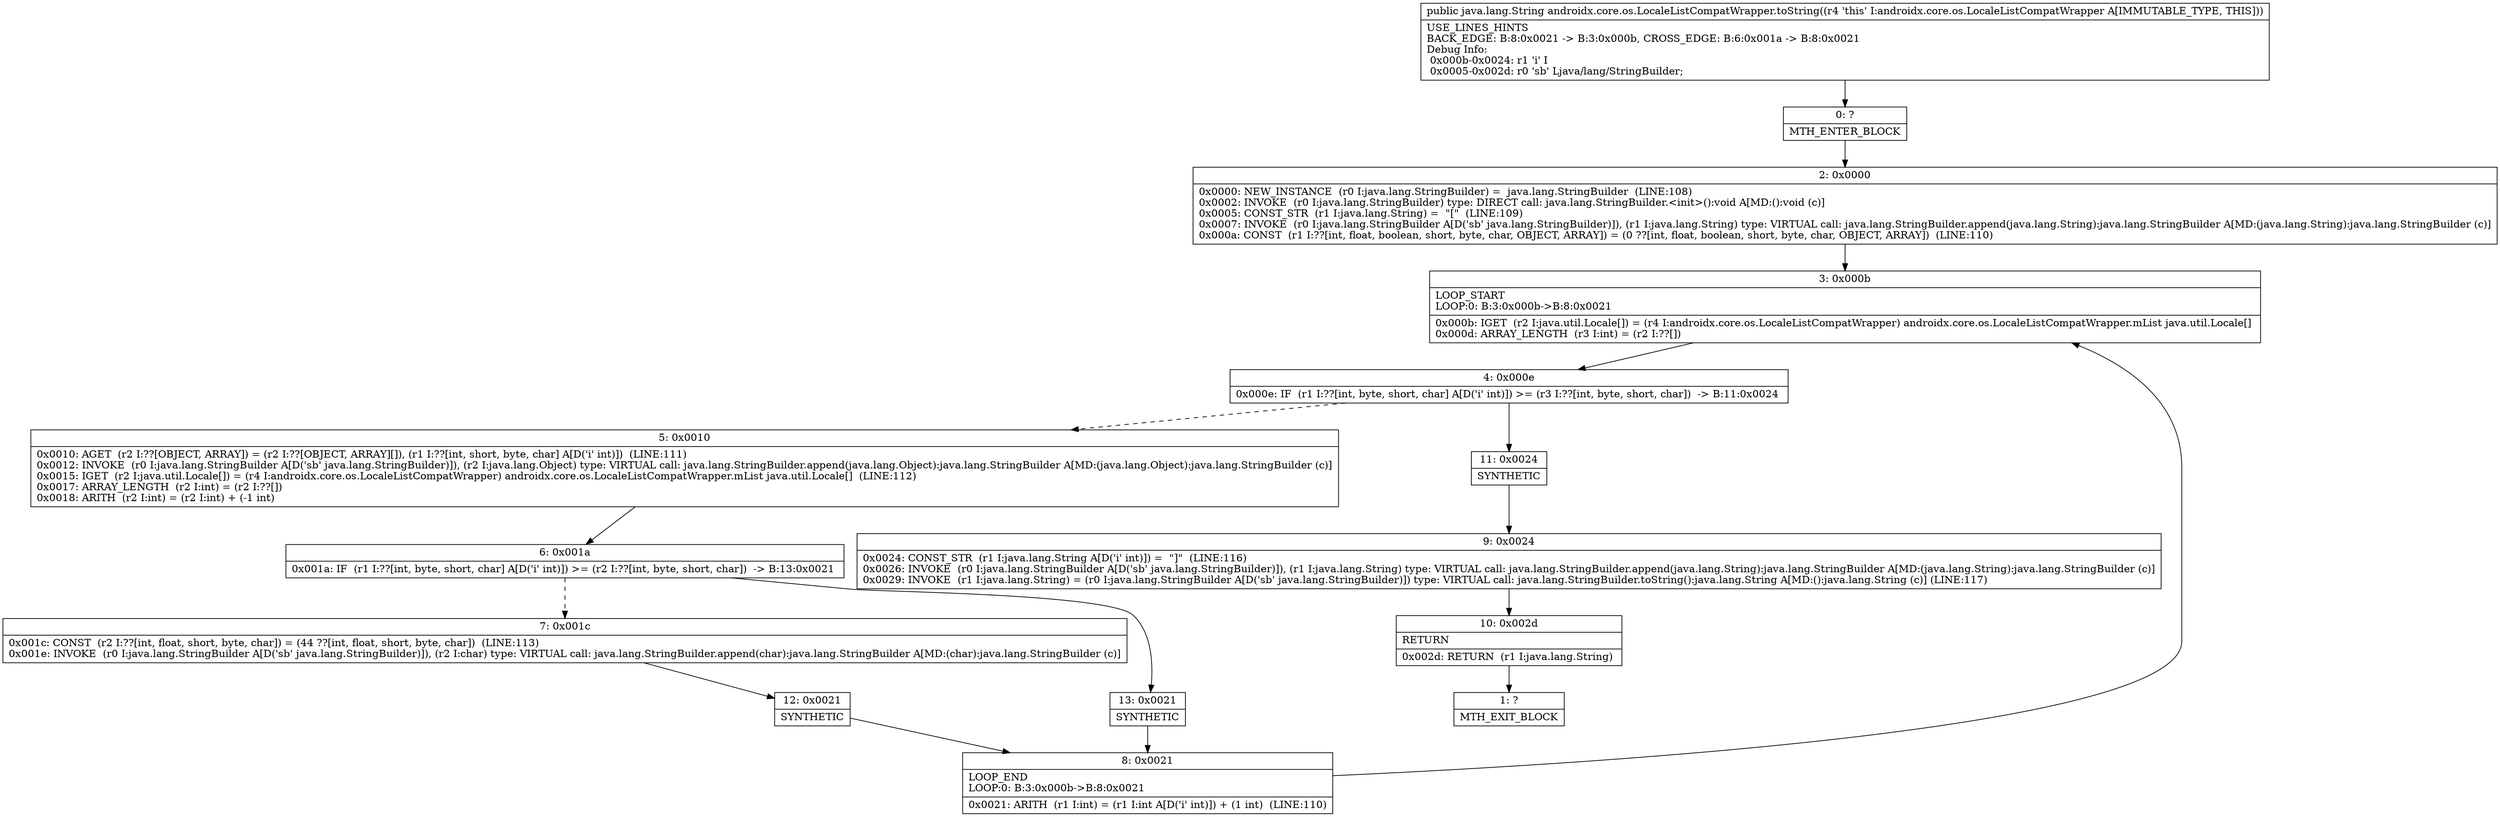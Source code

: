digraph "CFG forandroidx.core.os.LocaleListCompatWrapper.toString()Ljava\/lang\/String;" {
Node_0 [shape=record,label="{0\:\ ?|MTH_ENTER_BLOCK\l}"];
Node_2 [shape=record,label="{2\:\ 0x0000|0x0000: NEW_INSTANCE  (r0 I:java.lang.StringBuilder) =  java.lang.StringBuilder  (LINE:108)\l0x0002: INVOKE  (r0 I:java.lang.StringBuilder) type: DIRECT call: java.lang.StringBuilder.\<init\>():void A[MD:():void (c)]\l0x0005: CONST_STR  (r1 I:java.lang.String) =  \"[\"  (LINE:109)\l0x0007: INVOKE  (r0 I:java.lang.StringBuilder A[D('sb' java.lang.StringBuilder)]), (r1 I:java.lang.String) type: VIRTUAL call: java.lang.StringBuilder.append(java.lang.String):java.lang.StringBuilder A[MD:(java.lang.String):java.lang.StringBuilder (c)]\l0x000a: CONST  (r1 I:??[int, float, boolean, short, byte, char, OBJECT, ARRAY]) = (0 ??[int, float, boolean, short, byte, char, OBJECT, ARRAY])  (LINE:110)\l}"];
Node_3 [shape=record,label="{3\:\ 0x000b|LOOP_START\lLOOP:0: B:3:0x000b\-\>B:8:0x0021\l|0x000b: IGET  (r2 I:java.util.Locale[]) = (r4 I:androidx.core.os.LocaleListCompatWrapper) androidx.core.os.LocaleListCompatWrapper.mList java.util.Locale[] \l0x000d: ARRAY_LENGTH  (r3 I:int) = (r2 I:??[]) \l}"];
Node_4 [shape=record,label="{4\:\ 0x000e|0x000e: IF  (r1 I:??[int, byte, short, char] A[D('i' int)]) \>= (r3 I:??[int, byte, short, char])  \-\> B:11:0x0024 \l}"];
Node_5 [shape=record,label="{5\:\ 0x0010|0x0010: AGET  (r2 I:??[OBJECT, ARRAY]) = (r2 I:??[OBJECT, ARRAY][]), (r1 I:??[int, short, byte, char] A[D('i' int)])  (LINE:111)\l0x0012: INVOKE  (r0 I:java.lang.StringBuilder A[D('sb' java.lang.StringBuilder)]), (r2 I:java.lang.Object) type: VIRTUAL call: java.lang.StringBuilder.append(java.lang.Object):java.lang.StringBuilder A[MD:(java.lang.Object):java.lang.StringBuilder (c)]\l0x0015: IGET  (r2 I:java.util.Locale[]) = (r4 I:androidx.core.os.LocaleListCompatWrapper) androidx.core.os.LocaleListCompatWrapper.mList java.util.Locale[]  (LINE:112)\l0x0017: ARRAY_LENGTH  (r2 I:int) = (r2 I:??[]) \l0x0018: ARITH  (r2 I:int) = (r2 I:int) + (\-1 int) \l}"];
Node_6 [shape=record,label="{6\:\ 0x001a|0x001a: IF  (r1 I:??[int, byte, short, char] A[D('i' int)]) \>= (r2 I:??[int, byte, short, char])  \-\> B:13:0x0021 \l}"];
Node_7 [shape=record,label="{7\:\ 0x001c|0x001c: CONST  (r2 I:??[int, float, short, byte, char]) = (44 ??[int, float, short, byte, char])  (LINE:113)\l0x001e: INVOKE  (r0 I:java.lang.StringBuilder A[D('sb' java.lang.StringBuilder)]), (r2 I:char) type: VIRTUAL call: java.lang.StringBuilder.append(char):java.lang.StringBuilder A[MD:(char):java.lang.StringBuilder (c)]\l}"];
Node_12 [shape=record,label="{12\:\ 0x0021|SYNTHETIC\l}"];
Node_8 [shape=record,label="{8\:\ 0x0021|LOOP_END\lLOOP:0: B:3:0x000b\-\>B:8:0x0021\l|0x0021: ARITH  (r1 I:int) = (r1 I:int A[D('i' int)]) + (1 int)  (LINE:110)\l}"];
Node_13 [shape=record,label="{13\:\ 0x0021|SYNTHETIC\l}"];
Node_11 [shape=record,label="{11\:\ 0x0024|SYNTHETIC\l}"];
Node_9 [shape=record,label="{9\:\ 0x0024|0x0024: CONST_STR  (r1 I:java.lang.String A[D('i' int)]) =  \"]\"  (LINE:116)\l0x0026: INVOKE  (r0 I:java.lang.StringBuilder A[D('sb' java.lang.StringBuilder)]), (r1 I:java.lang.String) type: VIRTUAL call: java.lang.StringBuilder.append(java.lang.String):java.lang.StringBuilder A[MD:(java.lang.String):java.lang.StringBuilder (c)]\l0x0029: INVOKE  (r1 I:java.lang.String) = (r0 I:java.lang.StringBuilder A[D('sb' java.lang.StringBuilder)]) type: VIRTUAL call: java.lang.StringBuilder.toString():java.lang.String A[MD:():java.lang.String (c)] (LINE:117)\l}"];
Node_10 [shape=record,label="{10\:\ 0x002d|RETURN\l|0x002d: RETURN  (r1 I:java.lang.String) \l}"];
Node_1 [shape=record,label="{1\:\ ?|MTH_EXIT_BLOCK\l}"];
MethodNode[shape=record,label="{public java.lang.String androidx.core.os.LocaleListCompatWrapper.toString((r4 'this' I:androidx.core.os.LocaleListCompatWrapper A[IMMUTABLE_TYPE, THIS]))  | USE_LINES_HINTS\lBACK_EDGE: B:8:0x0021 \-\> B:3:0x000b, CROSS_EDGE: B:6:0x001a \-\> B:8:0x0021\lDebug Info:\l  0x000b\-0x0024: r1 'i' I\l  0x0005\-0x002d: r0 'sb' Ljava\/lang\/StringBuilder;\l}"];
MethodNode -> Node_0;Node_0 -> Node_2;
Node_2 -> Node_3;
Node_3 -> Node_4;
Node_4 -> Node_5[style=dashed];
Node_4 -> Node_11;
Node_5 -> Node_6;
Node_6 -> Node_7[style=dashed];
Node_6 -> Node_13;
Node_7 -> Node_12;
Node_12 -> Node_8;
Node_8 -> Node_3;
Node_13 -> Node_8;
Node_11 -> Node_9;
Node_9 -> Node_10;
Node_10 -> Node_1;
}

